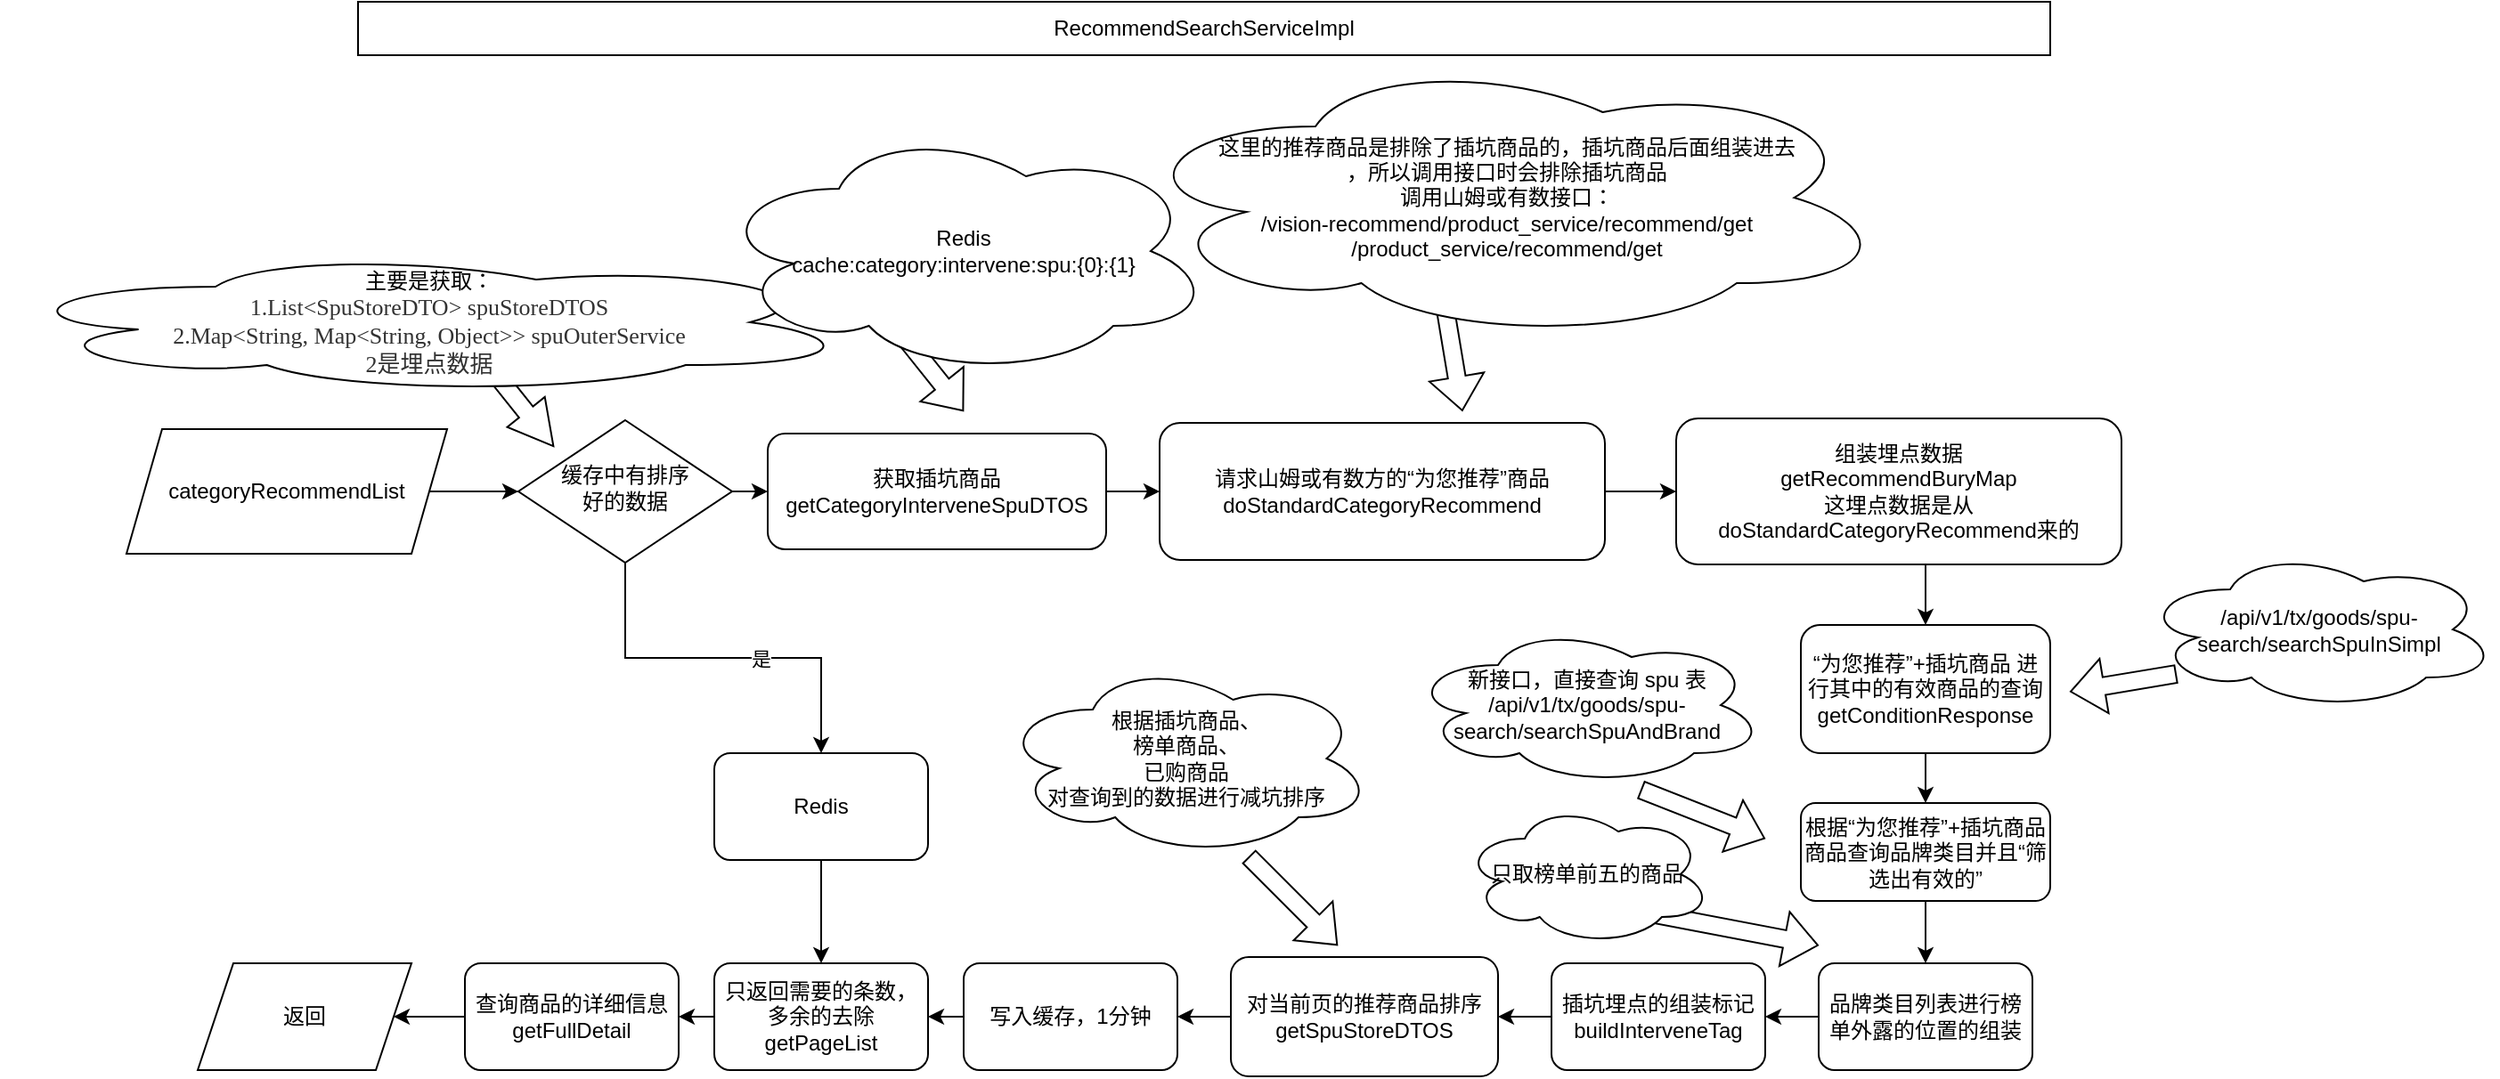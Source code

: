 <mxfile version="20.8.21" type="github">
  <diagram id="C5RBs43oDa-KdzZeNtuy" name="Page-1">
    <mxGraphModel dx="2514" dy="2080" grid="1" gridSize="10" guides="1" tooltips="1" connect="1" arrows="1" fold="1" page="1" pageScale="1" pageWidth="827" pageHeight="1169" math="0" shadow="0">
      <root>
        <mxCell id="WIyWlLk6GJQsqaUBKTNV-0" />
        <mxCell id="WIyWlLk6GJQsqaUBKTNV-1" parent="WIyWlLk6GJQsqaUBKTNV-0" />
        <mxCell id="IKpMw9BlruUS-73h-JzX-0" value="RecommendSearchServiceImpl" style="rounded=0;whiteSpace=wrap;html=1;" parent="WIyWlLk6GJQsqaUBKTNV-1" vertex="1">
          <mxGeometry x="160" y="-90" width="950" height="30" as="geometry" />
        </mxCell>
        <mxCell id="IKpMw9BlruUS-73h-JzX-9" style="edgeStyle=orthogonalEdgeStyle;rounded=0;orthogonalLoop=1;jettySize=auto;html=1;exitX=1;exitY=0.5;exitDx=0;exitDy=0;entryX=0;entryY=0.5;entryDx=0;entryDy=0;" parent="WIyWlLk6GJQsqaUBKTNV-1" source="IKpMw9BlruUS-73h-JzX-42" target="IKpMw9BlruUS-73h-JzX-2" edge="1">
          <mxGeometry relative="1" as="geometry">
            <mxPoint x="210" y="185" as="sourcePoint" />
          </mxGeometry>
        </mxCell>
        <mxCell id="IKpMw9BlruUS-73h-JzX-7" style="edgeStyle=orthogonalEdgeStyle;rounded=0;orthogonalLoop=1;jettySize=auto;html=1;exitX=0.5;exitY=1;exitDx=0;exitDy=0;entryX=0.5;entryY=0;entryDx=0;entryDy=0;" parent="WIyWlLk6GJQsqaUBKTNV-1" source="IKpMw9BlruUS-73h-JzX-2" target="IKpMw9BlruUS-73h-JzX-6" edge="1">
          <mxGeometry relative="1" as="geometry" />
        </mxCell>
        <mxCell id="IKpMw9BlruUS-73h-JzX-8" value="是" style="edgeLabel;html=1;align=center;verticalAlign=middle;resizable=0;points=[];" parent="IKpMw9BlruUS-73h-JzX-7" vertex="1" connectable="0">
          <mxGeometry x="0.191" relative="1" as="geometry">
            <mxPoint as="offset" />
          </mxGeometry>
        </mxCell>
        <mxCell id="IKpMw9BlruUS-73h-JzX-11" style="edgeStyle=orthogonalEdgeStyle;rounded=0;orthogonalLoop=1;jettySize=auto;html=1;exitX=1;exitY=0.5;exitDx=0;exitDy=0;entryX=0;entryY=0.5;entryDx=0;entryDy=0;" parent="WIyWlLk6GJQsqaUBKTNV-1" source="IKpMw9BlruUS-73h-JzX-2" target="IKpMw9BlruUS-73h-JzX-10" edge="1">
          <mxGeometry relative="1" as="geometry" />
        </mxCell>
        <mxCell id="IKpMw9BlruUS-73h-JzX-2" value="缓存中有排序&lt;br&gt;好的数据" style="rhombus;whiteSpace=wrap;html=1;shadow=0;fontFamily=Helvetica;fontSize=12;align=center;strokeWidth=1;spacing=6;spacingTop=-4;" parent="WIyWlLk6GJQsqaUBKTNV-1" vertex="1">
          <mxGeometry x="250" y="145" width="120" height="80" as="geometry" />
        </mxCell>
        <mxCell id="IKpMw9BlruUS-73h-JzX-5" value="" style="shape=flexArrow;endArrow=classic;html=1;rounded=0;endWidth=16;endSize=7.87;" parent="WIyWlLk6GJQsqaUBKTNV-1" edge="1">
          <mxGeometry width="50" height="50" relative="1" as="geometry">
            <mxPoint x="230" y="110" as="sourcePoint" />
            <mxPoint x="270" y="160" as="targetPoint" />
          </mxGeometry>
        </mxCell>
        <mxCell id="RgbNJP2qgsjBoMVSOBVE-1" style="edgeStyle=orthogonalEdgeStyle;rounded=0;orthogonalLoop=1;jettySize=auto;html=1;exitX=0.5;exitY=1;exitDx=0;exitDy=0;" edge="1" parent="WIyWlLk6GJQsqaUBKTNV-1" source="IKpMw9BlruUS-73h-JzX-6" target="IKpMw9BlruUS-73h-JzX-53">
          <mxGeometry relative="1" as="geometry" />
        </mxCell>
        <mxCell id="IKpMw9BlruUS-73h-JzX-6" value="Redis" style="rounded=1;whiteSpace=wrap;html=1;" parent="WIyWlLk6GJQsqaUBKTNV-1" vertex="1">
          <mxGeometry x="360" y="332" width="120" height="60" as="geometry" />
        </mxCell>
        <mxCell id="IKpMw9BlruUS-73h-JzX-15" style="edgeStyle=orthogonalEdgeStyle;rounded=0;orthogonalLoop=1;jettySize=auto;html=1;exitX=1;exitY=0.5;exitDx=0;exitDy=0;" parent="WIyWlLk6GJQsqaUBKTNV-1" source="IKpMw9BlruUS-73h-JzX-10" target="IKpMw9BlruUS-73h-JzX-14" edge="1">
          <mxGeometry relative="1" as="geometry" />
        </mxCell>
        <mxCell id="IKpMw9BlruUS-73h-JzX-10" value="&lt;div&gt;获取插坑商品&lt;/div&gt;&lt;div&gt;getCategoryInterveneSpuDTOS&lt;/div&gt;" style="rounded=1;whiteSpace=wrap;html=1;" parent="WIyWlLk6GJQsqaUBKTNV-1" vertex="1">
          <mxGeometry x="390" y="152.5" width="190" height="65" as="geometry" />
        </mxCell>
        <mxCell id="IKpMw9BlruUS-73h-JzX-13" value="" style="shape=flexArrow;endArrow=classic;html=1;rounded=0;" parent="WIyWlLk6GJQsqaUBKTNV-1" edge="1">
          <mxGeometry width="50" height="50" relative="1" as="geometry">
            <mxPoint x="460" y="90" as="sourcePoint" />
            <mxPoint x="500" y="140" as="targetPoint" />
          </mxGeometry>
        </mxCell>
        <mxCell id="IKpMw9BlruUS-73h-JzX-21" style="edgeStyle=orthogonalEdgeStyle;rounded=0;orthogonalLoop=1;jettySize=auto;html=1;exitX=1;exitY=0.5;exitDx=0;exitDy=0;entryX=0;entryY=0.5;entryDx=0;entryDy=0;" parent="WIyWlLk6GJQsqaUBKTNV-1" source="IKpMw9BlruUS-73h-JzX-14" target="IKpMw9BlruUS-73h-JzX-22" edge="1">
          <mxGeometry relative="1" as="geometry">
            <mxPoint x="980" y="185" as="targetPoint" />
          </mxGeometry>
        </mxCell>
        <mxCell id="IKpMw9BlruUS-73h-JzX-14" value="&lt;div&gt;请求山姆或有数方的“为您推荐”商品&lt;/div&gt;&lt;div&gt;doStandardCategoryRecommend&lt;/div&gt;" style="rounded=1;whiteSpace=wrap;html=1;" parent="WIyWlLk6GJQsqaUBKTNV-1" vertex="1">
          <mxGeometry x="610" y="146.5" width="250" height="77" as="geometry" />
        </mxCell>
        <mxCell id="IKpMw9BlruUS-73h-JzX-17" value="" style="shape=flexArrow;endArrow=classic;html=1;rounded=0;" parent="WIyWlLk6GJQsqaUBKTNV-1" edge="1">
          <mxGeometry width="50" height="50" relative="1" as="geometry">
            <mxPoint x="770" y="80" as="sourcePoint" />
            <mxPoint x="780" y="140" as="targetPoint" />
          </mxGeometry>
        </mxCell>
        <mxCell id="IKpMw9BlruUS-73h-JzX-24" style="edgeStyle=orthogonalEdgeStyle;rounded=0;orthogonalLoop=1;jettySize=auto;html=1;exitX=0.544;exitY=1;exitDx=0;exitDy=0;entryX=0.5;entryY=0;entryDx=0;entryDy=0;exitPerimeter=0;" parent="WIyWlLk6GJQsqaUBKTNV-1" source="IKpMw9BlruUS-73h-JzX-22" target="IKpMw9BlruUS-73h-JzX-23" edge="1">
          <mxGeometry relative="1" as="geometry" />
        </mxCell>
        <mxCell id="IKpMw9BlruUS-73h-JzX-22" value="&lt;div&gt;组装埋点数据&lt;/div&gt;&lt;div&gt;getRecommendBuryMap&lt;/div&gt;&lt;div&gt;这埋点数据是从doStandardCategoryRecommend来的&lt;/div&gt;" style="rounded=1;whiteSpace=wrap;html=1;" parent="WIyWlLk6GJQsqaUBKTNV-1" vertex="1">
          <mxGeometry x="900" y="144" width="250" height="82" as="geometry" />
        </mxCell>
        <mxCell id="IKpMw9BlruUS-73h-JzX-26" style="edgeStyle=orthogonalEdgeStyle;rounded=0;orthogonalLoop=1;jettySize=auto;html=1;exitX=0.5;exitY=1;exitDx=0;exitDy=0;entryX=0.5;entryY=0;entryDx=0;entryDy=0;" parent="WIyWlLk6GJQsqaUBKTNV-1" source="IKpMw9BlruUS-73h-JzX-23" target="IKpMw9BlruUS-73h-JzX-25" edge="1">
          <mxGeometry relative="1" as="geometry" />
        </mxCell>
        <mxCell id="IKpMw9BlruUS-73h-JzX-23" value="&lt;div&gt;“为您推荐”+插坑商品 进行其中的有效商品的查询&lt;/div&gt;&lt;div&gt;getConditionResponse&lt;/div&gt;" style="rounded=1;whiteSpace=wrap;html=1;" parent="WIyWlLk6GJQsqaUBKTNV-1" vertex="1">
          <mxGeometry x="970" y="260" width="140" height="72" as="geometry" />
        </mxCell>
        <mxCell id="IKpMw9BlruUS-73h-JzX-28" style="edgeStyle=orthogonalEdgeStyle;rounded=0;orthogonalLoop=1;jettySize=auto;html=1;exitX=0.5;exitY=1;exitDx=0;exitDy=0;entryX=0.5;entryY=0;entryDx=0;entryDy=0;" parent="WIyWlLk6GJQsqaUBKTNV-1" source="IKpMw9BlruUS-73h-JzX-25" target="IKpMw9BlruUS-73h-JzX-27" edge="1">
          <mxGeometry relative="1" as="geometry" />
        </mxCell>
        <mxCell id="IKpMw9BlruUS-73h-JzX-25" value="根据“为您推荐”+插坑商品商品查询品牌类目并且“筛选出有效的”" style="rounded=1;whiteSpace=wrap;html=1;" parent="WIyWlLk6GJQsqaUBKTNV-1" vertex="1">
          <mxGeometry x="970" y="360" width="140" height="55" as="geometry" />
        </mxCell>
        <mxCell id="IKpMw9BlruUS-73h-JzX-43" style="edgeStyle=orthogonalEdgeStyle;rounded=0;orthogonalLoop=1;jettySize=auto;html=1;exitX=0;exitY=0.5;exitDx=0;exitDy=0;entryX=1;entryY=0.5;entryDx=0;entryDy=0;" parent="WIyWlLk6GJQsqaUBKTNV-1" source="IKpMw9BlruUS-73h-JzX-27" target="IKpMw9BlruUS-73h-JzX-29" edge="1">
          <mxGeometry relative="1" as="geometry" />
        </mxCell>
        <mxCell id="IKpMw9BlruUS-73h-JzX-27" value="品牌类目列表进行榜单外露的位置的组装" style="rounded=1;whiteSpace=wrap;html=1;" parent="WIyWlLk6GJQsqaUBKTNV-1" vertex="1">
          <mxGeometry x="980" y="450" width="120" height="60" as="geometry" />
        </mxCell>
        <mxCell id="IKpMw9BlruUS-73h-JzX-46" style="edgeStyle=orthogonalEdgeStyle;rounded=0;orthogonalLoop=1;jettySize=auto;html=1;exitX=0;exitY=0.5;exitDx=0;exitDy=0;entryX=1;entryY=0.5;entryDx=0;entryDy=0;" parent="WIyWlLk6GJQsqaUBKTNV-1" source="IKpMw9BlruUS-73h-JzX-29" target="IKpMw9BlruUS-73h-JzX-31" edge="1">
          <mxGeometry relative="1" as="geometry" />
        </mxCell>
        <mxCell id="IKpMw9BlruUS-73h-JzX-29" value="&lt;div&gt;插坑埋点的组装标记&lt;/div&gt;&lt;div&gt;buildInterveneTag&lt;/div&gt;" style="rounded=1;whiteSpace=wrap;html=1;" parent="WIyWlLk6GJQsqaUBKTNV-1" vertex="1">
          <mxGeometry x="830" y="450" width="120" height="60" as="geometry" />
        </mxCell>
        <mxCell id="IKpMw9BlruUS-73h-JzX-47" style="edgeStyle=orthogonalEdgeStyle;rounded=0;orthogonalLoop=1;jettySize=auto;html=1;exitX=0;exitY=0.5;exitDx=0;exitDy=0;" parent="WIyWlLk6GJQsqaUBKTNV-1" source="IKpMw9BlruUS-73h-JzX-31" target="IKpMw9BlruUS-73h-JzX-44" edge="1">
          <mxGeometry relative="1" as="geometry" />
        </mxCell>
        <mxCell id="IKpMw9BlruUS-73h-JzX-31" value="&lt;div&gt;对当前页的推荐商品排序&lt;/div&gt;&lt;div&gt;getSpuStoreDTOS&lt;/div&gt;" style="rounded=1;whiteSpace=wrap;html=1;" parent="WIyWlLk6GJQsqaUBKTNV-1" vertex="1">
          <mxGeometry x="650" y="446.5" width="150" height="67" as="geometry" />
        </mxCell>
        <mxCell id="IKpMw9BlruUS-73h-JzX-38" value="新接口，直接查询 spu 表&lt;br&gt;/api/v1/tx/goods/spu-search/searchSpuAndBrand" style="ellipse;shape=cloud;whiteSpace=wrap;html=1;" parent="WIyWlLk6GJQsqaUBKTNV-1" vertex="1">
          <mxGeometry x="750" y="260" width="200" height="90" as="geometry" />
        </mxCell>
        <mxCell id="IKpMw9BlruUS-73h-JzX-39" value="" style="shape=flexArrow;endArrow=classic;html=1;rounded=0;" parent="WIyWlLk6GJQsqaUBKTNV-1" edge="1">
          <mxGeometry width="50" height="50" relative="1" as="geometry">
            <mxPoint x="880" y="352.5" as="sourcePoint" />
            <mxPoint x="950" y="380" as="targetPoint" />
          </mxGeometry>
        </mxCell>
        <mxCell id="IKpMw9BlruUS-73h-JzX-41" value="" style="shape=flexArrow;endArrow=classic;html=1;rounded=0;" parent="WIyWlLk6GJQsqaUBKTNV-1" edge="1">
          <mxGeometry width="50" height="50" relative="1" as="geometry">
            <mxPoint x="875" y="420" as="sourcePoint" />
            <mxPoint x="980" y="440" as="targetPoint" />
          </mxGeometry>
        </mxCell>
        <mxCell id="IKpMw9BlruUS-73h-JzX-42" value="categoryRecommendList" style="shape=parallelogram;perimeter=parallelogramPerimeter;whiteSpace=wrap;html=1;fixedSize=1;" parent="WIyWlLk6GJQsqaUBKTNV-1" vertex="1">
          <mxGeometry x="30" y="150" width="180" height="70" as="geometry" />
        </mxCell>
        <mxCell id="RgbNJP2qgsjBoMVSOBVE-3" style="edgeStyle=orthogonalEdgeStyle;rounded=0;orthogonalLoop=1;jettySize=auto;html=1;exitX=0;exitY=0.5;exitDx=0;exitDy=0;entryX=1;entryY=0.5;entryDx=0;entryDy=0;" edge="1" parent="WIyWlLk6GJQsqaUBKTNV-1" source="IKpMw9BlruUS-73h-JzX-44" target="IKpMw9BlruUS-73h-JzX-53">
          <mxGeometry relative="1" as="geometry" />
        </mxCell>
        <mxCell id="IKpMw9BlruUS-73h-JzX-44" value="写入缓存，1分钟" style="rounded=1;whiteSpace=wrap;html=1;" parent="WIyWlLk6GJQsqaUBKTNV-1" vertex="1">
          <mxGeometry x="500" y="450" width="120" height="60" as="geometry" />
        </mxCell>
        <mxCell id="IKpMw9BlruUS-73h-JzX-45" value="返回" style="shape=parallelogram;perimeter=parallelogramPerimeter;whiteSpace=wrap;html=1;fixedSize=1;" parent="WIyWlLk6GJQsqaUBKTNV-1" vertex="1">
          <mxGeometry x="70" y="450" width="120" height="60" as="geometry" />
        </mxCell>
        <mxCell id="IKpMw9BlruUS-73h-JzX-40" value="只取榜单前五的商品" style="ellipse;shape=cloud;whiteSpace=wrap;html=1;" parent="WIyWlLk6GJQsqaUBKTNV-1" vertex="1">
          <mxGeometry x="780" y="360" width="140" height="80" as="geometry" />
        </mxCell>
        <mxCell id="IKpMw9BlruUS-73h-JzX-52" value="" style="shape=flexArrow;endArrow=classic;html=1;rounded=0;" parent="WIyWlLk6GJQsqaUBKTNV-1" edge="1">
          <mxGeometry width="50" height="50" relative="1" as="geometry">
            <mxPoint x="1181" y="287.5" as="sourcePoint" />
            <mxPoint x="1121" y="297.5" as="targetPoint" />
          </mxGeometry>
        </mxCell>
        <mxCell id="IKpMw9BlruUS-73h-JzX-51" value="/api/v1/tx/goods/spu-search/searchSpuInSimpl" style="ellipse;shape=cloud;whiteSpace=wrap;html=1;" parent="WIyWlLk6GJQsqaUBKTNV-1" vertex="1">
          <mxGeometry x="1161" y="217.5" width="200" height="90" as="geometry" />
        </mxCell>
        <mxCell id="IKpMw9BlruUS-73h-JzX-16" value="&lt;div&gt;这里的推荐商品是排除了插坑商品的，插坑商品后面组装进去&lt;/div&gt;&lt;div&gt;，所以调用接口时会排除插坑商品&lt;/div&gt;&lt;div&gt;调用山姆或有数接口：&lt;/div&gt;&lt;div&gt;/vision-recommend/product_service/recommend/get&lt;/div&gt;&lt;div&gt;/product_service/recommend/get&lt;/div&gt;" style="ellipse;shape=cloud;whiteSpace=wrap;html=1;" parent="WIyWlLk6GJQsqaUBKTNV-1" vertex="1">
          <mxGeometry x="590" y="-60" width="430" height="160" as="geometry" />
        </mxCell>
        <mxCell id="RgbNJP2qgsjBoMVSOBVE-4" style="edgeStyle=orthogonalEdgeStyle;rounded=0;orthogonalLoop=1;jettySize=auto;html=1;exitX=0;exitY=0.5;exitDx=0;exitDy=0;entryX=1;entryY=0.5;entryDx=0;entryDy=0;" edge="1" parent="WIyWlLk6GJQsqaUBKTNV-1" source="IKpMw9BlruUS-73h-JzX-53" target="IKpMw9BlruUS-73h-JzX-56">
          <mxGeometry relative="1" as="geometry" />
        </mxCell>
        <mxCell id="IKpMw9BlruUS-73h-JzX-53" value="只返回需要的条数，多余的去除&lt;br&gt;getPageList" style="rounded=1;whiteSpace=wrap;html=1;" parent="WIyWlLk6GJQsqaUBKTNV-1" vertex="1">
          <mxGeometry x="360" y="450" width="120" height="60" as="geometry" />
        </mxCell>
        <mxCell id="RgbNJP2qgsjBoMVSOBVE-5" style="edgeStyle=orthogonalEdgeStyle;rounded=0;orthogonalLoop=1;jettySize=auto;html=1;exitX=0;exitY=0.5;exitDx=0;exitDy=0;entryX=1;entryY=0.5;entryDx=0;entryDy=0;" edge="1" parent="WIyWlLk6GJQsqaUBKTNV-1" source="IKpMw9BlruUS-73h-JzX-56" target="IKpMw9BlruUS-73h-JzX-45">
          <mxGeometry relative="1" as="geometry" />
        </mxCell>
        <mxCell id="IKpMw9BlruUS-73h-JzX-56" value="查询商品的详细信息&lt;br&gt;getFullDetail" style="rounded=1;whiteSpace=wrap;html=1;" parent="WIyWlLk6GJQsqaUBKTNV-1" vertex="1">
          <mxGeometry x="220" y="450" width="120" height="60" as="geometry" />
        </mxCell>
        <mxCell id="IKpMw9BlruUS-73h-JzX-59" value="根据插坑商品、&lt;br&gt;榜单商品、&lt;br&gt;已购商品&lt;br&gt;对查询到的数据进行减坑排序" style="ellipse;shape=cloud;whiteSpace=wrap;html=1;" parent="WIyWlLk6GJQsqaUBKTNV-1" vertex="1">
          <mxGeometry x="520" y="280" width="210" height="110" as="geometry" />
        </mxCell>
        <mxCell id="IKpMw9BlruUS-73h-JzX-60" value="" style="shape=flexArrow;endArrow=classic;html=1;rounded=0;" parent="WIyWlLk6GJQsqaUBKTNV-1" edge="1">
          <mxGeometry width="50" height="50" relative="1" as="geometry">
            <mxPoint x="660" y="390" as="sourcePoint" />
            <mxPoint x="710" y="440" as="targetPoint" />
          </mxGeometry>
        </mxCell>
        <mxCell id="IKpMw9BlruUS-73h-JzX-3" value="主要是获取：&lt;div style=&quot;resize: none; outline: none; font-size: 13px; color: rgb(50, 50, 50); font-family: 微软雅黑;&quot;&gt;1.List&amp;lt;SpuStoreDTO&amp;gt;&amp;nbsp;spuStoreDTOS&lt;/div&gt;&lt;div style=&quot;resize: none; outline: none; font-size: 13px; color: rgb(50, 50, 50); font-family: 微软雅黑;&quot;&gt;2.Map&amp;lt;String,&amp;nbsp;Map&amp;lt;String,&amp;nbsp;Object&amp;gt;&amp;gt;&amp;nbsp;spuOuterService&lt;/div&gt;&lt;div style=&quot;resize: none; outline: none; font-size: 13px; color: rgb(50, 50, 50); font-family: 微软雅黑;&quot;&gt;2是埋点数据&lt;/div&gt;" style="ellipse;shape=cloud;whiteSpace=wrap;html=1;" parent="WIyWlLk6GJQsqaUBKTNV-1" vertex="1">
          <mxGeometry x="-40" y="50" width="480" height="80" as="geometry" />
        </mxCell>
        <mxCell id="IKpMw9BlruUS-73h-JzX-12" value="&lt;div&gt;Redis&lt;/div&gt;cache:category:intervene:spu:{0}:{1}" style="ellipse;shape=cloud;whiteSpace=wrap;html=1;" parent="WIyWlLk6GJQsqaUBKTNV-1" vertex="1">
          <mxGeometry x="360" y="-20" width="280" height="140" as="geometry" />
        </mxCell>
      </root>
    </mxGraphModel>
  </diagram>
</mxfile>

